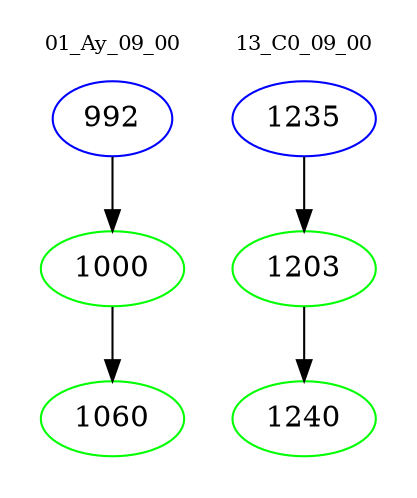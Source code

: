 digraph{
subgraph cluster_0 {
color = white
label = "01_Ay_09_00";
fontsize=10;
T0_992 [label="992", color="blue"]
T0_992 -> T0_1000 [color="black"]
T0_1000 [label="1000", color="green"]
T0_1000 -> T0_1060 [color="black"]
T0_1060 [label="1060", color="green"]
}
subgraph cluster_1 {
color = white
label = "13_C0_09_00";
fontsize=10;
T1_1235 [label="1235", color="blue"]
T1_1235 -> T1_1203 [color="black"]
T1_1203 [label="1203", color="green"]
T1_1203 -> T1_1240 [color="black"]
T1_1240 [label="1240", color="green"]
}
}
